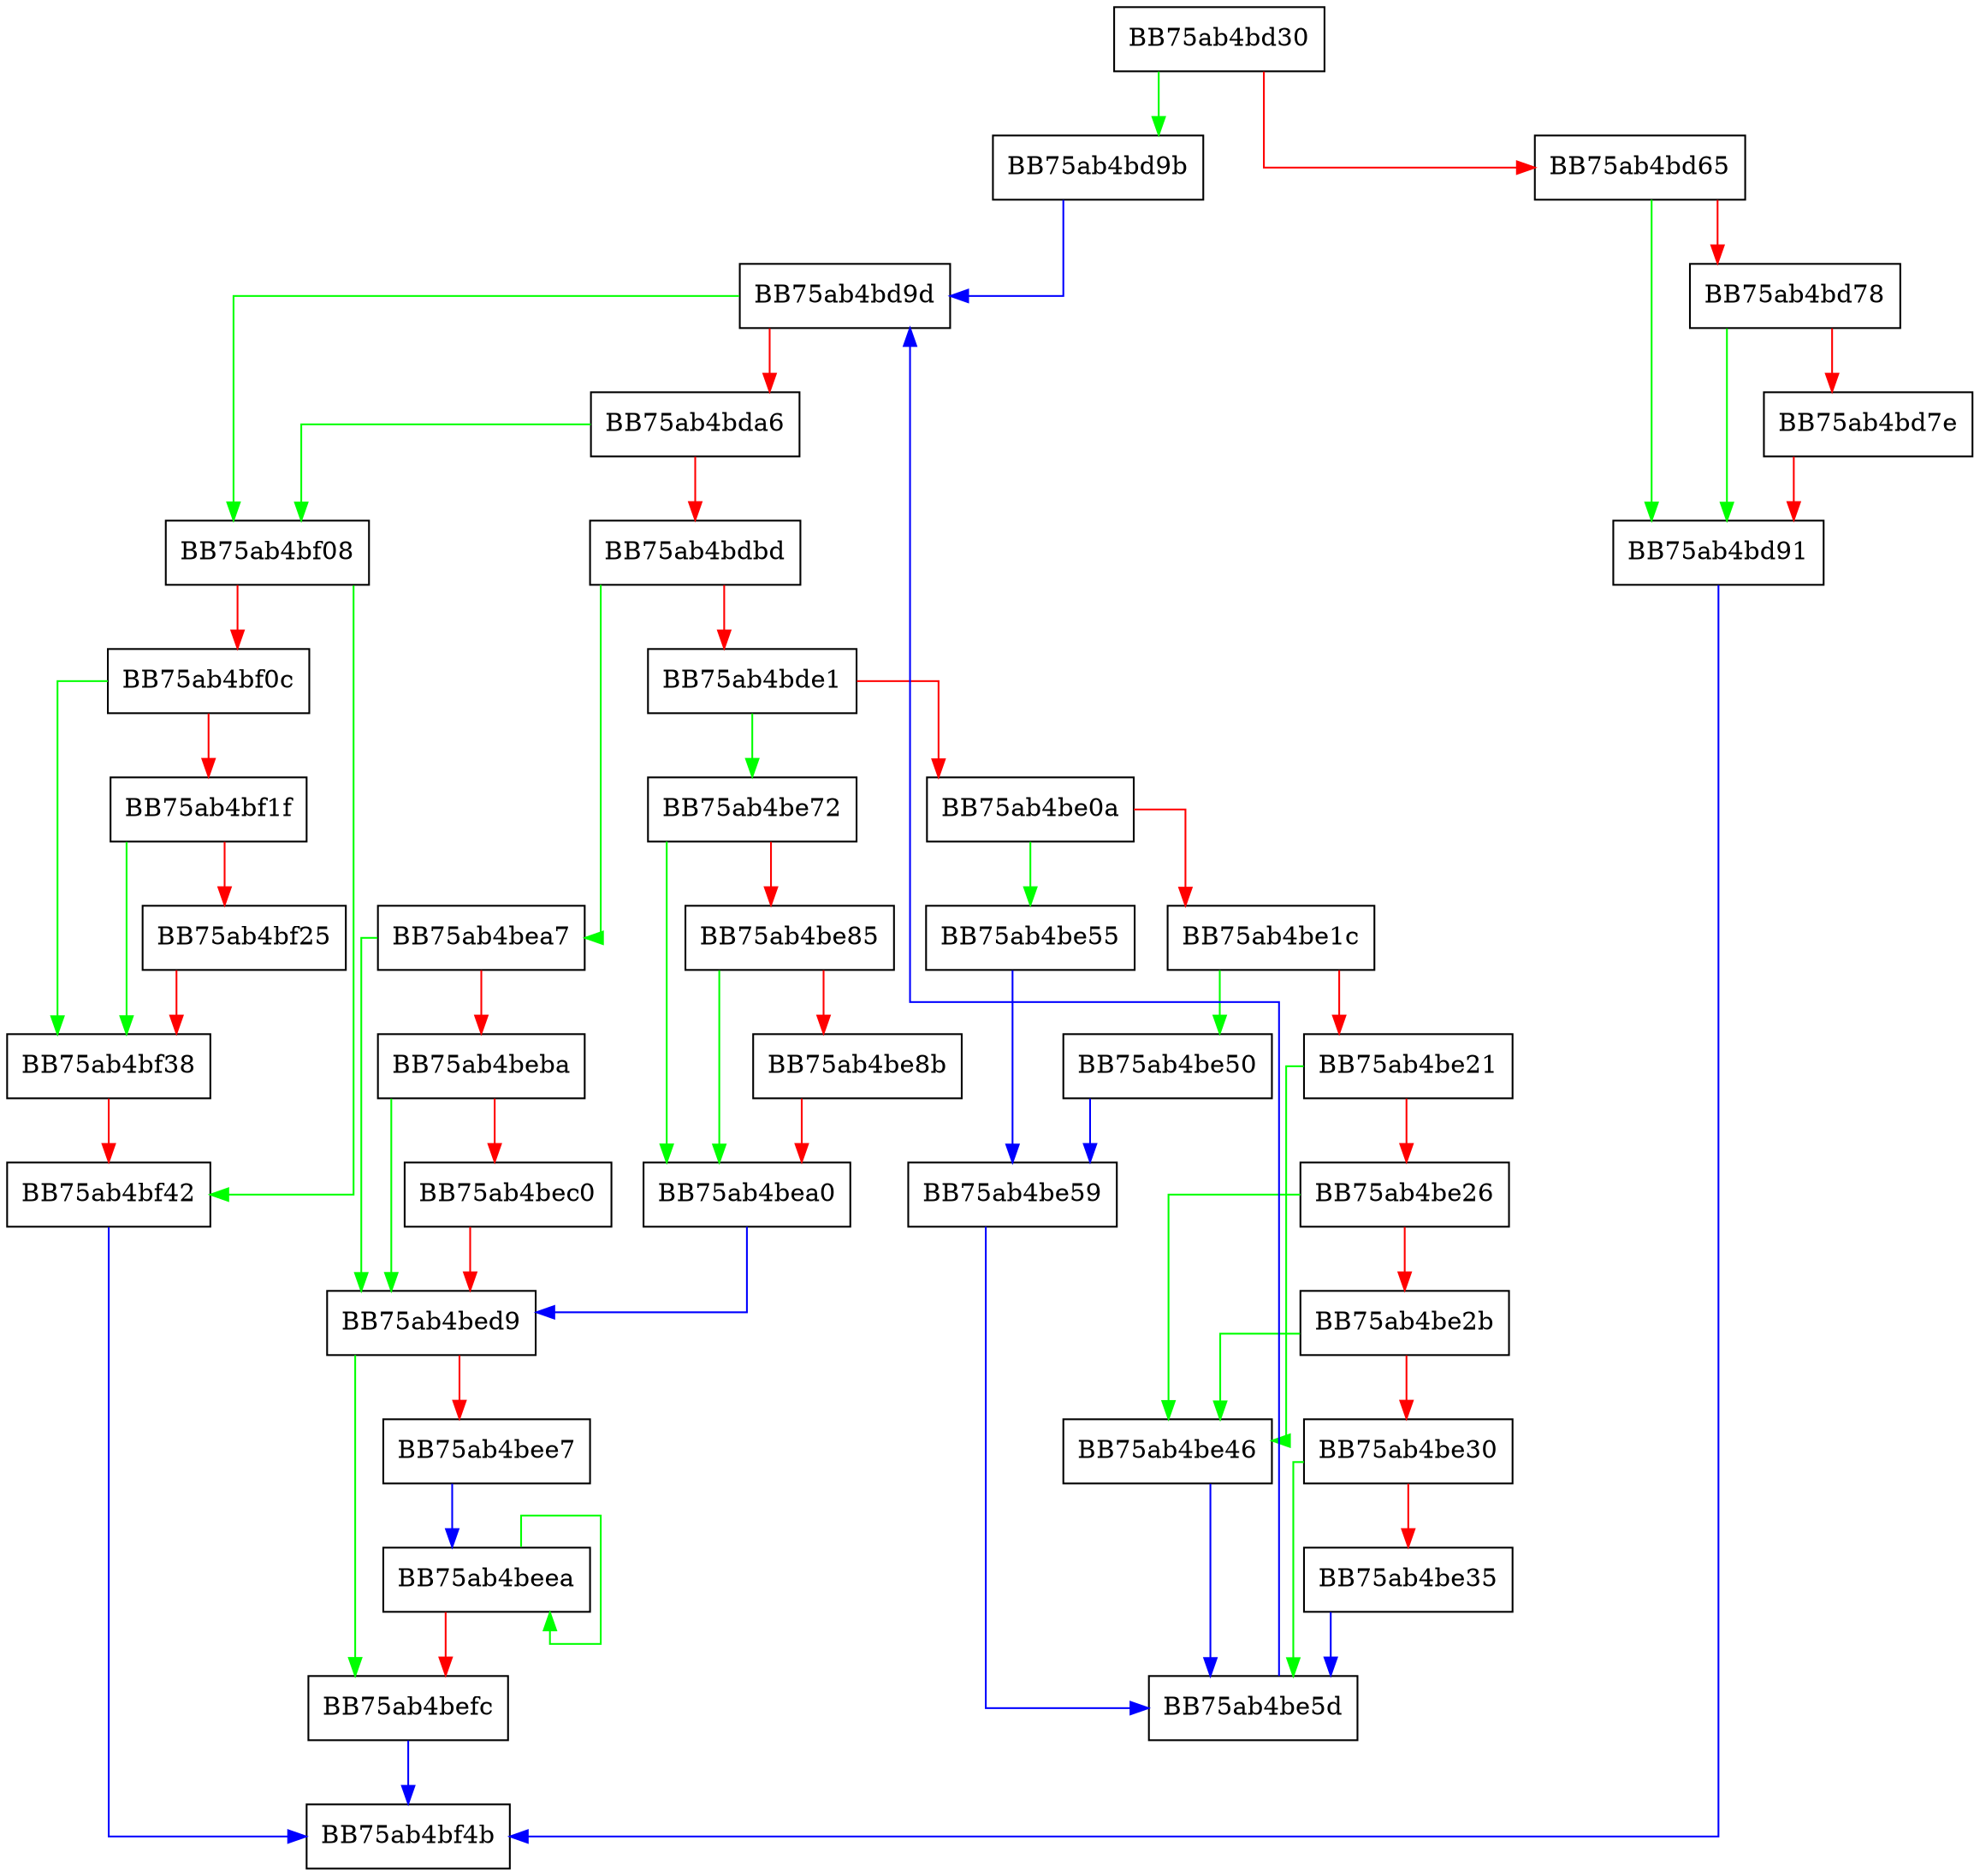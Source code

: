 digraph MakeAttributes {
  node [shape="box"];
  graph [splines=ortho];
  BB75ab4bd30 -> BB75ab4bd9b [color="green"];
  BB75ab4bd30 -> BB75ab4bd65 [color="red"];
  BB75ab4bd65 -> BB75ab4bd91 [color="green"];
  BB75ab4bd65 -> BB75ab4bd78 [color="red"];
  BB75ab4bd78 -> BB75ab4bd91 [color="green"];
  BB75ab4bd78 -> BB75ab4bd7e [color="red"];
  BB75ab4bd7e -> BB75ab4bd91 [color="red"];
  BB75ab4bd91 -> BB75ab4bf4b [color="blue"];
  BB75ab4bd9b -> BB75ab4bd9d [color="blue"];
  BB75ab4bd9d -> BB75ab4bf08 [color="green"];
  BB75ab4bd9d -> BB75ab4bda6 [color="red"];
  BB75ab4bda6 -> BB75ab4bf08 [color="green"];
  BB75ab4bda6 -> BB75ab4bdbd [color="red"];
  BB75ab4bdbd -> BB75ab4bea7 [color="green"];
  BB75ab4bdbd -> BB75ab4bde1 [color="red"];
  BB75ab4bde1 -> BB75ab4be72 [color="green"];
  BB75ab4bde1 -> BB75ab4be0a [color="red"];
  BB75ab4be0a -> BB75ab4be55 [color="green"];
  BB75ab4be0a -> BB75ab4be1c [color="red"];
  BB75ab4be1c -> BB75ab4be50 [color="green"];
  BB75ab4be1c -> BB75ab4be21 [color="red"];
  BB75ab4be21 -> BB75ab4be46 [color="green"];
  BB75ab4be21 -> BB75ab4be26 [color="red"];
  BB75ab4be26 -> BB75ab4be46 [color="green"];
  BB75ab4be26 -> BB75ab4be2b [color="red"];
  BB75ab4be2b -> BB75ab4be46 [color="green"];
  BB75ab4be2b -> BB75ab4be30 [color="red"];
  BB75ab4be30 -> BB75ab4be5d [color="green"];
  BB75ab4be30 -> BB75ab4be35 [color="red"];
  BB75ab4be35 -> BB75ab4be5d [color="blue"];
  BB75ab4be46 -> BB75ab4be5d [color="blue"];
  BB75ab4be50 -> BB75ab4be59 [color="blue"];
  BB75ab4be55 -> BB75ab4be59 [color="blue"];
  BB75ab4be59 -> BB75ab4be5d [color="blue"];
  BB75ab4be5d -> BB75ab4bd9d [color="blue"];
  BB75ab4be72 -> BB75ab4bea0 [color="green"];
  BB75ab4be72 -> BB75ab4be85 [color="red"];
  BB75ab4be85 -> BB75ab4bea0 [color="green"];
  BB75ab4be85 -> BB75ab4be8b [color="red"];
  BB75ab4be8b -> BB75ab4bea0 [color="red"];
  BB75ab4bea0 -> BB75ab4bed9 [color="blue"];
  BB75ab4bea7 -> BB75ab4bed9 [color="green"];
  BB75ab4bea7 -> BB75ab4beba [color="red"];
  BB75ab4beba -> BB75ab4bed9 [color="green"];
  BB75ab4beba -> BB75ab4bec0 [color="red"];
  BB75ab4bec0 -> BB75ab4bed9 [color="red"];
  BB75ab4bed9 -> BB75ab4befc [color="green"];
  BB75ab4bed9 -> BB75ab4bee7 [color="red"];
  BB75ab4bee7 -> BB75ab4beea [color="blue"];
  BB75ab4beea -> BB75ab4beea [color="green"];
  BB75ab4beea -> BB75ab4befc [color="red"];
  BB75ab4befc -> BB75ab4bf4b [color="blue"];
  BB75ab4bf08 -> BB75ab4bf42 [color="green"];
  BB75ab4bf08 -> BB75ab4bf0c [color="red"];
  BB75ab4bf0c -> BB75ab4bf38 [color="green"];
  BB75ab4bf0c -> BB75ab4bf1f [color="red"];
  BB75ab4bf1f -> BB75ab4bf38 [color="green"];
  BB75ab4bf1f -> BB75ab4bf25 [color="red"];
  BB75ab4bf25 -> BB75ab4bf38 [color="red"];
  BB75ab4bf38 -> BB75ab4bf42 [color="red"];
  BB75ab4bf42 -> BB75ab4bf4b [color="blue"];
}